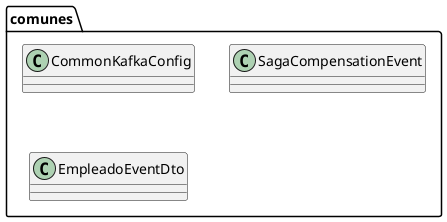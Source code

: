 @startuml
package "comunes" {
  class CommonKafkaConfig
  class SagaCompensationEvent
  class EmpleadoEventDto
}
@enduml
